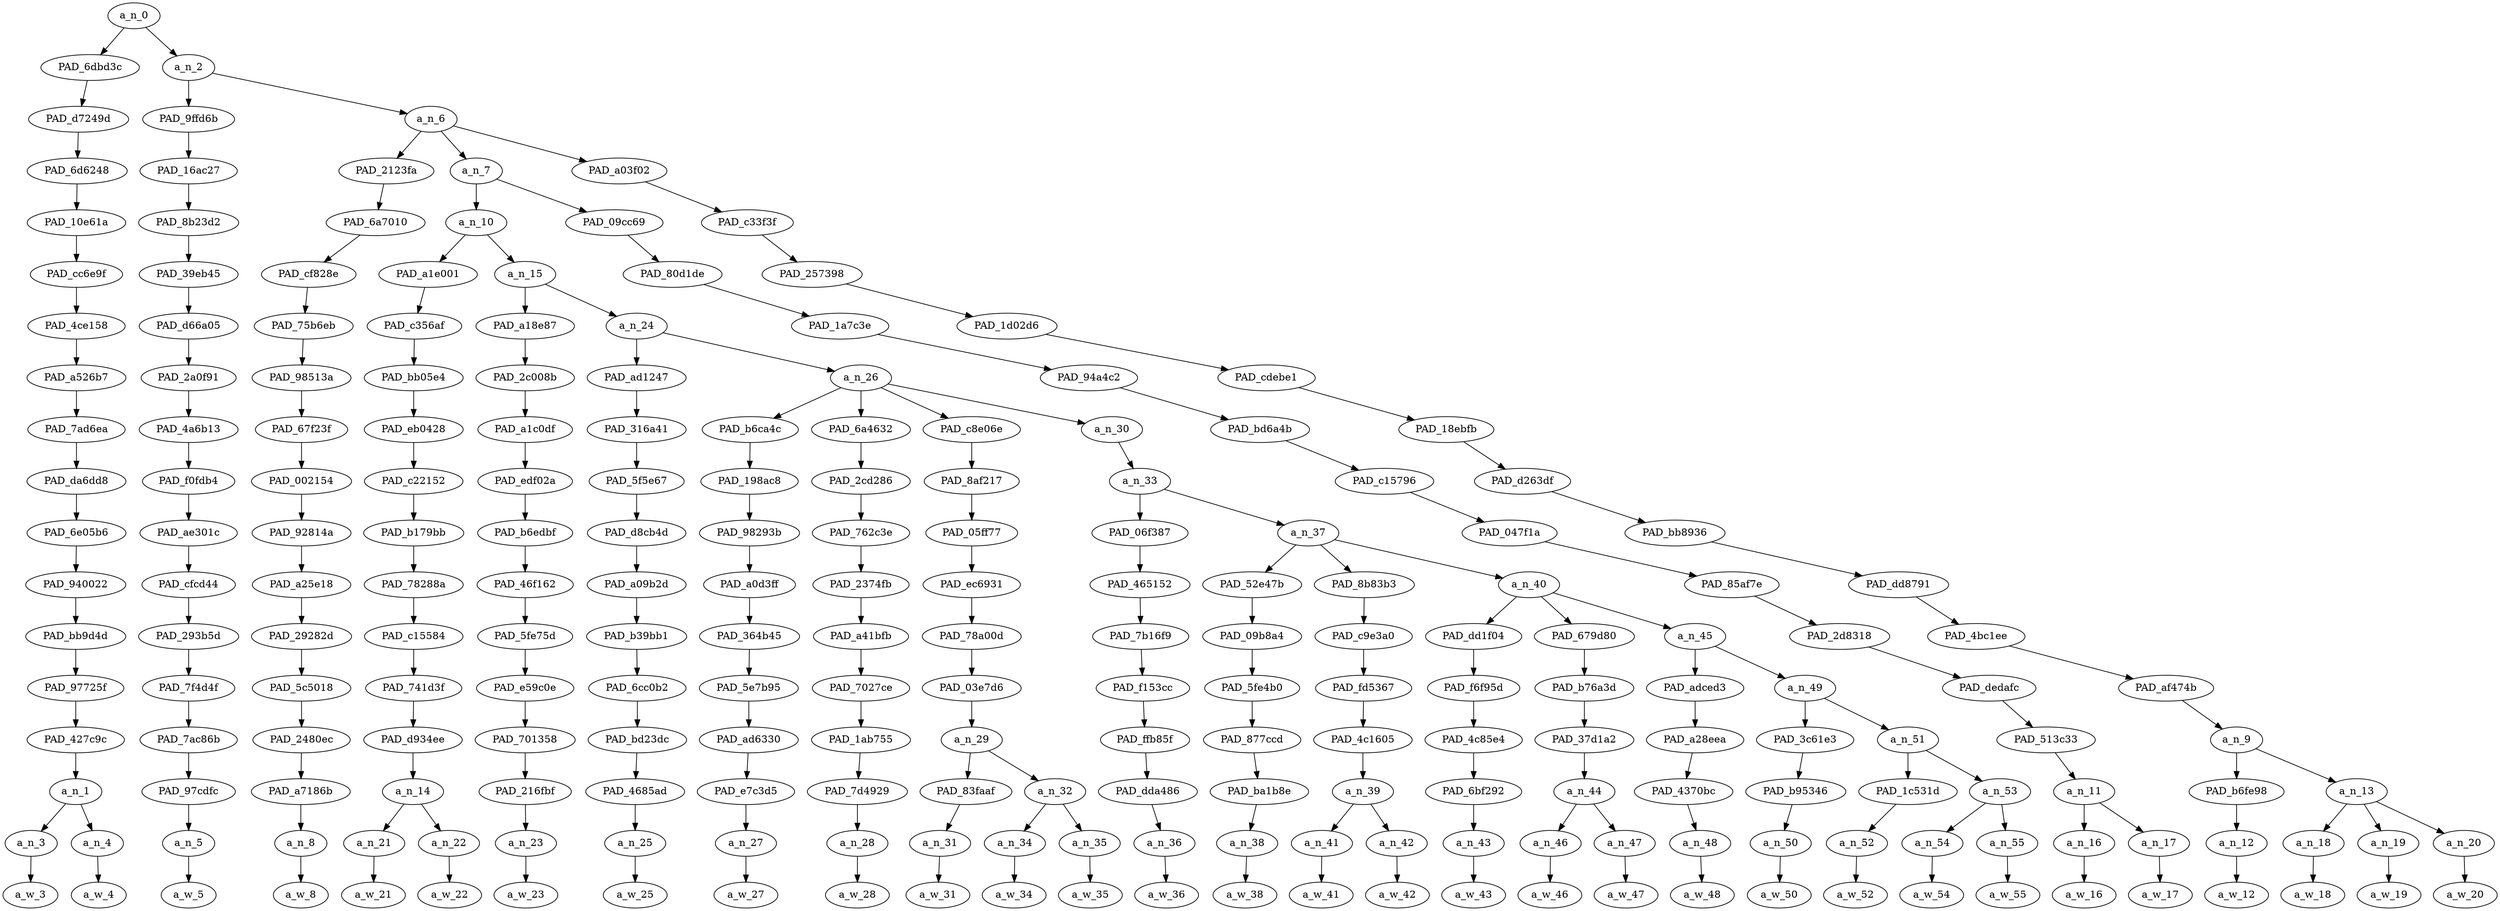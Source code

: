 strict digraph "" {
	a_n_0	[div_dir=-1,
		index=0,
		level=17,
		pos="6.476955837673611,17!",
		text_span="[0, 1, 2, 3, 4, 5, 6, 7, 8, 9, 10, 11, 12, 13, 14, 15, 16, 17, 18, 19, 20, 21, 22, 23, 24, 25, 26, 27, 28, 29, 30]",
		value=0.99999999];
	PAD_6dbd3c	[div_dir=-1,
		index=0,
		level=16,
		pos="0.5,16!",
		text_span="[0, 1]",
		value=0.08910646];
	a_n_0 -> PAD_6dbd3c;
	a_n_2	[div_dir=1,
		index=1,
		level=16,
		pos="12.453911675347221,16!",
		text_span="[2, 3, 4, 5, 6, 7, 8, 9, 10, 11, 12, 13, 14, 15, 16, 17, 18, 19, 20, 21, 22, 23, 24, 25, 26, 27, 28, 29, 30]",
		value=0.91086885];
	a_n_0 -> a_n_2;
	PAD_d7249d	[div_dir=-1,
		index=0,
		level=15,
		pos="0.5,15!",
		text_span="[0, 1]",
		value=0.08910646];
	PAD_6dbd3c -> PAD_d7249d;
	PAD_6d6248	[div_dir=-1,
		index=0,
		level=14,
		pos="0.5,14!",
		text_span="[0, 1]",
		value=0.08910646];
	PAD_d7249d -> PAD_6d6248;
	PAD_10e61a	[div_dir=-1,
		index=0,
		level=13,
		pos="0.5,13!",
		text_span="[0, 1]",
		value=0.08910646];
	PAD_6d6248 -> PAD_10e61a;
	PAD_cc6e9f	[div_dir=-1,
		index=0,
		level=12,
		pos="0.5,12!",
		text_span="[0, 1]",
		value=0.08910646];
	PAD_10e61a -> PAD_cc6e9f;
	PAD_4ce158	[div_dir=-1,
		index=0,
		level=11,
		pos="0.5,11!",
		text_span="[0, 1]",
		value=0.08910646];
	PAD_cc6e9f -> PAD_4ce158;
	PAD_a526b7	[div_dir=-1,
		index=0,
		level=10,
		pos="0.5,10!",
		text_span="[0, 1]",
		value=0.08910646];
	PAD_4ce158 -> PAD_a526b7;
	PAD_7ad6ea	[div_dir=-1,
		index=0,
		level=9,
		pos="0.5,9!",
		text_span="[0, 1]",
		value=0.08910646];
	PAD_a526b7 -> PAD_7ad6ea;
	PAD_da6dd8	[div_dir=-1,
		index=0,
		level=8,
		pos="0.5,8!",
		text_span="[0, 1]",
		value=0.08910646];
	PAD_7ad6ea -> PAD_da6dd8;
	PAD_6e05b6	[div_dir=-1,
		index=0,
		level=7,
		pos="0.5,7!",
		text_span="[0, 1]",
		value=0.08910646];
	PAD_da6dd8 -> PAD_6e05b6;
	PAD_940022	[div_dir=-1,
		index=0,
		level=6,
		pos="0.5,6!",
		text_span="[0, 1]",
		value=0.08910646];
	PAD_6e05b6 -> PAD_940022;
	PAD_bb9d4d	[div_dir=-1,
		index=0,
		level=5,
		pos="0.5,5!",
		text_span="[0, 1]",
		value=0.08910646];
	PAD_940022 -> PAD_bb9d4d;
	PAD_97725f	[div_dir=-1,
		index=0,
		level=4,
		pos="0.5,4!",
		text_span="[0, 1]",
		value=0.08910646];
	PAD_bb9d4d -> PAD_97725f;
	PAD_427c9c	[div_dir=-1,
		index=0,
		level=3,
		pos="0.5,3!",
		text_span="[0, 1]",
		value=0.08910646];
	PAD_97725f -> PAD_427c9c;
	a_n_1	[div_dir=-1,
		index=0,
		level=2,
		pos="0.5,2!",
		text_span="[0, 1]",
		value=0.08910646];
	PAD_427c9c -> a_n_1;
	a_n_3	[div_dir=-1,
		index=0,
		level=1,
		pos="0.0,1!",
		text_span="[0]",
		value=0.03735510];
	a_n_1 -> a_n_3;
	a_n_4	[div_dir=-1,
		index=1,
		level=1,
		pos="1.0,1!",
		text_span="[1]",
		value=0.05150477];
	a_n_1 -> a_n_4;
	a_w_3	[div_dir=0,
		index=0,
		level=0,
		pos="0,0!",
		text_span="[0]",
		value=andrew];
	a_n_3 -> a_w_3;
	a_w_4	[div_dir=0,
		index=1,
		level=0,
		pos="1,0!",
		text_span="[1]",
		value=anglin];
	a_n_4 -> a_w_4;
	PAD_9ffd6b	[div_dir=-1,
		index=1,
		level=15,
		pos="2.0,15!",
		text_span="[2]",
		value=0.03547868];
	a_n_2 -> PAD_9ffd6b;
	a_n_6	[div_dir=1,
		index=2,
		level=15,
		pos="22.907823350694443,15!",
		text_span="[3, 4, 5, 6, 7, 8, 9, 10, 11, 12, 13, 14, 15, 16, 17, 18, 19, 20, 21, 22, 23, 24, 25, 26, 27, 28, 29, 30]",
		value=0.87534077];
	a_n_2 -> a_n_6;
	PAD_16ac27	[div_dir=-1,
		index=1,
		level=14,
		pos="2.0,14!",
		text_span="[2]",
		value=0.03547868];
	PAD_9ffd6b -> PAD_16ac27;
	PAD_8b23d2	[div_dir=-1,
		index=1,
		level=13,
		pos="2.0,13!",
		text_span="[2]",
		value=0.03547868];
	PAD_16ac27 -> PAD_8b23d2;
	PAD_39eb45	[div_dir=-1,
		index=1,
		level=12,
		pos="2.0,12!",
		text_span="[2]",
		value=0.03547868];
	PAD_8b23d2 -> PAD_39eb45;
	PAD_d66a05	[div_dir=-1,
		index=1,
		level=11,
		pos="2.0,11!",
		text_span="[2]",
		value=0.03547868];
	PAD_39eb45 -> PAD_d66a05;
	PAD_2a0f91	[div_dir=-1,
		index=1,
		level=10,
		pos="2.0,10!",
		text_span="[2]",
		value=0.03547868];
	PAD_d66a05 -> PAD_2a0f91;
	PAD_4a6b13	[div_dir=-1,
		index=1,
		level=9,
		pos="2.0,9!",
		text_span="[2]",
		value=0.03547868];
	PAD_2a0f91 -> PAD_4a6b13;
	PAD_f0fdb4	[div_dir=-1,
		index=1,
		level=8,
		pos="2.0,8!",
		text_span="[2]",
		value=0.03547868];
	PAD_4a6b13 -> PAD_f0fdb4;
	PAD_ae301c	[div_dir=-1,
		index=1,
		level=7,
		pos="2.0,7!",
		text_span="[2]",
		value=0.03547868];
	PAD_f0fdb4 -> PAD_ae301c;
	PAD_cfcd44	[div_dir=-1,
		index=1,
		level=6,
		pos="2.0,6!",
		text_span="[2]",
		value=0.03547868];
	PAD_ae301c -> PAD_cfcd44;
	PAD_293b5d	[div_dir=-1,
		index=1,
		level=5,
		pos="2.0,5!",
		text_span="[2]",
		value=0.03547868];
	PAD_cfcd44 -> PAD_293b5d;
	PAD_7f4d4f	[div_dir=-1,
		index=1,
		level=4,
		pos="2.0,4!",
		text_span="[2]",
		value=0.03547868];
	PAD_293b5d -> PAD_7f4d4f;
	PAD_7ac86b	[div_dir=-1,
		index=1,
		level=3,
		pos="2.0,3!",
		text_span="[2]",
		value=0.03547868];
	PAD_7f4d4f -> PAD_7ac86b;
	PAD_97cdfc	[div_dir=-1,
		index=1,
		level=2,
		pos="2.0,2!",
		text_span="[2]",
		value=0.03547868];
	PAD_7ac86b -> PAD_97cdfc;
	a_n_5	[div_dir=-1,
		index=2,
		level=1,
		pos="2.0,1!",
		text_span="[2]",
		value=0.03547868];
	PAD_97cdfc -> a_n_5;
	a_w_5	[div_dir=0,
		index=2,
		level=0,
		pos="2,0!",
		text_span="[2]",
		value=wants];
	a_n_5 -> a_w_5;
	PAD_2123fa	[div_dir=1,
		index=3,
		level=14,
		pos="26.0,14!",
		text_span="[26]",
		value=0.02022785];
	a_n_6 -> PAD_2123fa;
	a_n_7	[div_dir=1,
		index=2,
		level=14,
		pos="14.723470052083332,14!",
		text_span="[3, 4, 5, 6, 7, 8, 9, 10, 11, 12, 13, 14, 15, 16, 17, 18, 19, 20, 21, 22, 23, 24, 25]",
		value=0.72158156];
	a_n_6 -> a_n_7;
	PAD_a03f02	[div_dir=-1,
		index=4,
		level=14,
		pos="28.0,14!",
		text_span="[27, 28, 29, 30]",
		value=0.13345405];
	a_n_6 -> PAD_a03f02;
	PAD_6a7010	[div_dir=1,
		index=4,
		level=13,
		pos="26.0,13!",
		text_span="[26]",
		value=0.02022785];
	PAD_2123fa -> PAD_6a7010;
	PAD_cf828e	[div_dir=1,
		index=5,
		level=12,
		pos="26.0,12!",
		text_span="[26]",
		value=0.02022785];
	PAD_6a7010 -> PAD_cf828e;
	PAD_75b6eb	[div_dir=1,
		index=6,
		level=11,
		pos="26.0,11!",
		text_span="[26]",
		value=0.02022785];
	PAD_cf828e -> PAD_75b6eb;
	PAD_98513a	[div_dir=1,
		index=7,
		level=10,
		pos="26.0,10!",
		text_span="[26]",
		value=0.02022785];
	PAD_75b6eb -> PAD_98513a;
	PAD_67f23f	[div_dir=1,
		index=10,
		level=9,
		pos="26.0,9!",
		text_span="[26]",
		value=0.02022785];
	PAD_98513a -> PAD_67f23f;
	PAD_002154	[div_dir=1,
		index=10,
		level=8,
		pos="26.0,8!",
		text_span="[26]",
		value=0.02022785];
	PAD_67f23f -> PAD_002154;
	PAD_92814a	[div_dir=1,
		index=11,
		level=7,
		pos="26.0,7!",
		text_span="[26]",
		value=0.02022785];
	PAD_002154 -> PAD_92814a;
	PAD_a25e18	[div_dir=1,
		index=13,
		level=6,
		pos="26.0,6!",
		text_span="[26]",
		value=0.02022785];
	PAD_92814a -> PAD_a25e18;
	PAD_29282d	[div_dir=1,
		index=15,
		level=5,
		pos="26.0,5!",
		text_span="[26]",
		value=0.02022785];
	PAD_a25e18 -> PAD_29282d;
	PAD_5c5018	[div_dir=1,
		index=16,
		level=4,
		pos="26.0,4!",
		text_span="[26]",
		value=0.02022785];
	PAD_29282d -> PAD_5c5018;
	PAD_2480ec	[div_dir=1,
		index=17,
		level=3,
		pos="26.0,3!",
		text_span="[26]",
		value=0.02022785];
	PAD_5c5018 -> PAD_2480ec;
	PAD_a7186b	[div_dir=1,
		index=19,
		level=2,
		pos="26.0,2!",
		text_span="[26]",
		value=0.02022785];
	PAD_2480ec -> PAD_a7186b;
	a_n_8	[div_dir=1,
		index=26,
		level=1,
		pos="26.0,1!",
		text_span="[26]",
		value=0.02022785];
	PAD_a7186b -> a_n_8;
	a_w_8	[div_dir=0,
		index=26,
		level=0,
		pos="26,0!",
		text_span="[26]",
		value=and1];
	a_n_8 -> a_w_8;
	a_n_10	[div_dir=1,
		index=2,
		level=13,
		pos="4.946940104166666,13!",
		text_span="[3, 4, 5, 6, 7, 8, 9, 10, 11, 12, 13, 14, 15, 16, 17, 18, 19, 20, 21, 22, 23]",
		value=0.64874377];
	a_n_7 -> a_n_10;
	PAD_09cc69	[div_dir=-1,
		index=3,
		level=13,
		pos="24.5,13!",
		text_span="[24, 25]",
		value=0.07274012];
	a_n_7 -> PAD_09cc69;
	PAD_a1e001	[div_dir=1,
		index=2,
		level=12,
		pos="3.5,12!",
		text_span="[3, 4]",
		value=0.10148099];
	a_n_10 -> PAD_a1e001;
	a_n_15	[div_dir=1,
		index=3,
		level=12,
		pos="6.393880208333333,12!",
		text_span="[5, 6, 7, 8, 9, 10, 11, 12, 13, 14, 15, 16, 17, 18, 19, 20, 21, 22, 23]",
		value=0.54714392];
	a_n_10 -> a_n_15;
	PAD_c356af	[div_dir=1,
		index=2,
		level=11,
		pos="3.5,11!",
		text_span="[3, 4]",
		value=0.10148099];
	PAD_a1e001 -> PAD_c356af;
	PAD_bb05e4	[div_dir=1,
		index=2,
		level=10,
		pos="3.5,10!",
		text_span="[3, 4]",
		value=0.10148099];
	PAD_c356af -> PAD_bb05e4;
	PAD_eb0428	[div_dir=1,
		index=2,
		level=9,
		pos="3.5,9!",
		text_span="[3, 4]",
		value=0.10148099];
	PAD_bb05e4 -> PAD_eb0428;
	PAD_c22152	[div_dir=1,
		index=2,
		level=8,
		pos="3.5,8!",
		text_span="[3, 4]",
		value=0.10148099];
	PAD_eb0428 -> PAD_c22152;
	PAD_b179bb	[div_dir=1,
		index=2,
		level=7,
		pos="3.5,7!",
		text_span="[3, 4]",
		value=0.10148099];
	PAD_c22152 -> PAD_b179bb;
	PAD_78288a	[div_dir=1,
		index=2,
		level=6,
		pos="3.5,6!",
		text_span="[3, 4]",
		value=0.10148099];
	PAD_b179bb -> PAD_78288a;
	PAD_c15584	[div_dir=1,
		index=2,
		level=5,
		pos="3.5,5!",
		text_span="[3, 4]",
		value=0.10148099];
	PAD_78288a -> PAD_c15584;
	PAD_741d3f	[div_dir=1,
		index=2,
		level=4,
		pos="3.5,4!",
		text_span="[3, 4]",
		value=0.10148099];
	PAD_c15584 -> PAD_741d3f;
	PAD_d934ee	[div_dir=1,
		index=2,
		level=3,
		pos="3.5,3!",
		text_span="[3, 4]",
		value=0.10148099];
	PAD_741d3f -> PAD_d934ee;
	a_n_14	[div_dir=1,
		index=2,
		level=2,
		pos="3.5,2!",
		text_span="[3, 4]",
		value=0.10148099];
	PAD_d934ee -> a_n_14;
	a_n_21	[div_dir=1,
		index=3,
		level=1,
		pos="3.0,1!",
		text_span="[3]",
		value=0.05677852];
	a_n_14 -> a_n_21;
	a_n_22	[div_dir=-1,
		index=4,
		level=1,
		pos="4.0,1!",
		text_span="[4]",
		value=0.04459168];
	a_n_14 -> a_n_22;
	a_w_21	[div_dir=0,
		index=3,
		level=0,
		pos="3,0!",
		text_span="[3]",
		value=white];
	a_n_21 -> a_w_21;
	a_w_22	[div_dir=0,
		index=4,
		level=0,
		pos="4,0!",
		text_span="[4]",
		value=women];
	a_n_22 -> a_w_22;
	PAD_a18e87	[div_dir=1,
		index=3,
		level=11,
		pos="5.0,11!",
		text_span="[5]",
		value=0.01780557];
	a_n_15 -> PAD_a18e87;
	a_n_24	[div_dir=1,
		index=4,
		level=11,
		pos="7.787760416666666,11!",
		text_span="[6, 7, 8, 9, 10, 11, 12, 13, 14, 15, 16, 17, 18, 19, 20, 21, 22, 23]",
		value=0.52924860];
	a_n_15 -> a_n_24;
	PAD_2c008b	[div_dir=1,
		index=3,
		level=10,
		pos="5.0,10!",
		text_span="[5]",
		value=0.01780557];
	PAD_a18e87 -> PAD_2c008b;
	PAD_a1c0df	[div_dir=1,
		index=3,
		level=9,
		pos="5.0,9!",
		text_span="[5]",
		value=0.01780557];
	PAD_2c008b -> PAD_a1c0df;
	PAD_edf02a	[div_dir=1,
		index=3,
		level=8,
		pos="5.0,8!",
		text_span="[5]",
		value=0.01780557];
	PAD_a1c0df -> PAD_edf02a;
	PAD_b6edbf	[div_dir=1,
		index=3,
		level=7,
		pos="5.0,7!",
		text_span="[5]",
		value=0.01780557];
	PAD_edf02a -> PAD_b6edbf;
	PAD_46f162	[div_dir=1,
		index=3,
		level=6,
		pos="5.0,6!",
		text_span="[5]",
		value=0.01780557];
	PAD_b6edbf -> PAD_46f162;
	PAD_5fe75d	[div_dir=1,
		index=3,
		level=5,
		pos="5.0,5!",
		text_span="[5]",
		value=0.01780557];
	PAD_46f162 -> PAD_5fe75d;
	PAD_e59c0e	[div_dir=1,
		index=3,
		level=4,
		pos="5.0,4!",
		text_span="[5]",
		value=0.01780557];
	PAD_5fe75d -> PAD_e59c0e;
	PAD_701358	[div_dir=1,
		index=3,
		level=3,
		pos="5.0,3!",
		text_span="[5]",
		value=0.01780557];
	PAD_e59c0e -> PAD_701358;
	PAD_216fbf	[div_dir=1,
		index=3,
		level=2,
		pos="5.0,2!",
		text_span="[5]",
		value=0.01780557];
	PAD_701358 -> PAD_216fbf;
	a_n_23	[div_dir=1,
		index=5,
		level=1,
		pos="5.0,1!",
		text_span="[5]",
		value=0.01780557];
	PAD_216fbf -> a_n_23;
	a_w_23	[div_dir=0,
		index=5,
		level=0,
		pos="5,0!",
		text_span="[5]",
		value=to];
	a_n_23 -> a_w_23;
	PAD_ad1247	[div_dir=-1,
		index=4,
		level=10,
		pos="6.0,10!",
		text_span="[6]",
		value=0.01728737];
	a_n_24 -> PAD_ad1247;
	a_n_26	[div_dir=1,
		index=5,
		level=10,
		pos="9.575520833333332,10!",
		text_span="[7, 8, 9, 10, 11, 12, 13, 14, 15, 16, 17, 18, 19, 20, 21, 22, 23]",
		value=0.51187399];
	a_n_24 -> a_n_26;
	PAD_316a41	[div_dir=-1,
		index=4,
		level=9,
		pos="6.0,9!",
		text_span="[6]",
		value=0.01728737];
	PAD_ad1247 -> PAD_316a41;
	PAD_5f5e67	[div_dir=-1,
		index=4,
		level=8,
		pos="6.0,8!",
		text_span="[6]",
		value=0.01728737];
	PAD_316a41 -> PAD_5f5e67;
	PAD_d8cb4d	[div_dir=-1,
		index=4,
		level=7,
		pos="6.0,7!",
		text_span="[6]",
		value=0.01728737];
	PAD_5f5e67 -> PAD_d8cb4d;
	PAD_a09b2d	[div_dir=-1,
		index=4,
		level=6,
		pos="6.0,6!",
		text_span="[6]",
		value=0.01728737];
	PAD_d8cb4d -> PAD_a09b2d;
	PAD_b39bb1	[div_dir=-1,
		index=4,
		level=5,
		pos="6.0,5!",
		text_span="[6]",
		value=0.01728737];
	PAD_a09b2d -> PAD_b39bb1;
	PAD_6cc0b2	[div_dir=-1,
		index=4,
		level=4,
		pos="6.0,4!",
		text_span="[6]",
		value=0.01728737];
	PAD_b39bb1 -> PAD_6cc0b2;
	PAD_bd23dc	[div_dir=-1,
		index=4,
		level=3,
		pos="6.0,3!",
		text_span="[6]",
		value=0.01728737];
	PAD_6cc0b2 -> PAD_bd23dc;
	PAD_4685ad	[div_dir=-1,
		index=4,
		level=2,
		pos="6.0,2!",
		text_span="[6]",
		value=0.01728737];
	PAD_bd23dc -> PAD_4685ad;
	a_n_25	[div_dir=-1,
		index=6,
		level=1,
		pos="6.0,1!",
		text_span="[6]",
		value=0.01728737];
	PAD_4685ad -> a_n_25;
	a_w_25	[div_dir=0,
		index=6,
		level=0,
		pos="6,0!",
		text_span="[6]",
		value=be];
	a_n_25 -> a_w_25;
	PAD_b6ca4c	[div_dir=-1,
		index=5,
		level=9,
		pos="7.0,9!",
		text_span="[7]",
		value=0.04169175];
	a_n_26 -> PAD_b6ca4c;
	PAD_6a4632	[div_dir=1,
		index=6,
		level=9,
		pos="8.0,9!",
		text_span="[8]",
		value=0.01811635];
	a_n_26 -> PAD_6a4632;
	PAD_c8e06e	[div_dir=-1,
		index=7,
		level=9,
		pos="9.75,9!",
		text_span="[9, 10, 11]",
		value=0.07569978];
	a_n_26 -> PAD_c8e06e;
	a_n_30	[div_dir=1,
		index=8,
		level=9,
		pos="13.552083333333332,9!",
		text_span="[12, 13, 14, 15, 16, 17, 18, 19, 20, 21, 22, 23]",
		value=0.37626512];
	a_n_26 -> a_n_30;
	PAD_198ac8	[div_dir=-1,
		index=5,
		level=8,
		pos="7.0,8!",
		text_span="[7]",
		value=0.04169175];
	PAD_b6ca4c -> PAD_198ac8;
	PAD_98293b	[div_dir=-1,
		index=5,
		level=7,
		pos="7.0,7!",
		text_span="[7]",
		value=0.04169175];
	PAD_198ac8 -> PAD_98293b;
	PAD_a0d3ff	[div_dir=-1,
		index=5,
		level=6,
		pos="7.0,6!",
		text_span="[7]",
		value=0.04169175];
	PAD_98293b -> PAD_a0d3ff;
	PAD_364b45	[div_dir=-1,
		index=5,
		level=5,
		pos="7.0,5!",
		text_span="[7]",
		value=0.04169175];
	PAD_a0d3ff -> PAD_364b45;
	PAD_5e7b95	[div_dir=-1,
		index=5,
		level=4,
		pos="7.0,4!",
		text_span="[7]",
		value=0.04169175];
	PAD_364b45 -> PAD_5e7b95;
	PAD_ad6330	[div_dir=-1,
		index=5,
		level=3,
		pos="7.0,3!",
		text_span="[7]",
		value=0.04169175];
	PAD_5e7b95 -> PAD_ad6330;
	PAD_e7c3d5	[div_dir=-1,
		index=5,
		level=2,
		pos="7.0,2!",
		text_span="[7]",
		value=0.04169175];
	PAD_ad6330 -> PAD_e7c3d5;
	a_n_27	[div_dir=-1,
		index=7,
		level=1,
		pos="7.0,1!",
		text_span="[7]",
		value=0.04169175];
	PAD_e7c3d5 -> a_n_27;
	a_w_27	[div_dir=0,
		index=7,
		level=0,
		pos="7,0!",
		text_span="[7]",
		value=raped];
	a_n_27 -> a_w_27;
	PAD_2cd286	[div_dir=1,
		index=6,
		level=8,
		pos="8.0,8!",
		text_span="[8]",
		value=0.01811635];
	PAD_6a4632 -> PAD_2cd286;
	PAD_762c3e	[div_dir=1,
		index=6,
		level=7,
		pos="8.0,7!",
		text_span="[8]",
		value=0.01811635];
	PAD_2cd286 -> PAD_762c3e;
	PAD_2374fb	[div_dir=1,
		index=6,
		level=6,
		pos="8.0,6!",
		text_span="[8]",
		value=0.01811635];
	PAD_762c3e -> PAD_2374fb;
	PAD_a41bfb	[div_dir=1,
		index=6,
		level=5,
		pos="8.0,5!",
		text_span="[8]",
		value=0.01811635];
	PAD_2374fb -> PAD_a41bfb;
	PAD_7027ce	[div_dir=1,
		index=6,
		level=4,
		pos="8.0,4!",
		text_span="[8]",
		value=0.01811635];
	PAD_a41bfb -> PAD_7027ce;
	PAD_1ab755	[div_dir=1,
		index=6,
		level=3,
		pos="8.0,3!",
		text_span="[8]",
		value=0.01811635];
	PAD_7027ce -> PAD_1ab755;
	PAD_7d4929	[div_dir=1,
		index=6,
		level=2,
		pos="8.0,2!",
		text_span="[8]",
		value=0.01811635];
	PAD_1ab755 -> PAD_7d4929;
	a_n_28	[div_dir=1,
		index=8,
		level=1,
		pos="8.0,1!",
		text_span="[8]",
		value=0.01811635];
	PAD_7d4929 -> a_n_28;
	a_w_28	[div_dir=0,
		index=8,
		level=0,
		pos="8,0!",
		text_span="[8]",
		value=and];
	a_n_28 -> a_w_28;
	PAD_8af217	[div_dir=-1,
		index=7,
		level=8,
		pos="9.75,8!",
		text_span="[9, 10, 11]",
		value=0.07569978];
	PAD_c8e06e -> PAD_8af217;
	PAD_05ff77	[div_dir=-1,
		index=7,
		level=7,
		pos="9.75,7!",
		text_span="[9, 10, 11]",
		value=0.07569978];
	PAD_8af217 -> PAD_05ff77;
	PAD_ec6931	[div_dir=-1,
		index=7,
		level=6,
		pos="9.75,6!",
		text_span="[9, 10, 11]",
		value=0.07569978];
	PAD_05ff77 -> PAD_ec6931;
	PAD_78a00d	[div_dir=-1,
		index=7,
		level=5,
		pos="9.75,5!",
		text_span="[9, 10, 11]",
		value=0.07569978];
	PAD_ec6931 -> PAD_78a00d;
	PAD_03e7d6	[div_dir=-1,
		index=7,
		level=4,
		pos="9.75,4!",
		text_span="[9, 10, 11]",
		value=0.07569978];
	PAD_78a00d -> PAD_03e7d6;
	a_n_29	[div_dir=-1,
		index=7,
		level=3,
		pos="9.75,3!",
		text_span="[9, 10, 11]",
		value=0.07569978];
	PAD_03e7d6 -> a_n_29;
	PAD_83faaf	[div_dir=-1,
		index=7,
		level=2,
		pos="9.0,2!",
		text_span="[9]",
		value=0.02594860];
	a_n_29 -> PAD_83faaf;
	a_n_32	[div_dir=-1,
		index=8,
		level=2,
		pos="10.5,2!",
		text_span="[10, 11]",
		value=0.04968853];
	a_n_29 -> a_n_32;
	a_n_31	[div_dir=-1,
		index=9,
		level=1,
		pos="9.0,1!",
		text_span="[9]",
		value=0.02594860];
	PAD_83faaf -> a_n_31;
	a_w_31	[div_dir=0,
		index=9,
		level=0,
		pos="9,0!",
		text_span="[9]",
		value=beaten];
	a_n_31 -> a_w_31;
	a_n_34	[div_dir=1,
		index=10,
		level=1,
		pos="10.0,1!",
		text_span="[10]",
		value=0.01940934];
	a_n_32 -> a_n_34;
	a_n_35	[div_dir=-1,
		index=11,
		level=1,
		pos="11.0,1!",
		text_span="[11]",
		value=0.03024010];
	a_n_32 -> a_n_35;
	a_w_34	[div_dir=0,
		index=10,
		level=0,
		pos="10,0!",
		text_span="[10]",
		value=into];
	a_n_34 -> a_w_34;
	a_w_35	[div_dir=0,
		index=11,
		level=0,
		pos="11,0!",
		text_span="[11]",
		value=submission];
	a_n_35 -> a_w_35;
	a_n_33	[div_dir=1,
		index=8,
		level=8,
		pos="13.552083333333332,8!",
		text_span="[12, 13, 14, 15, 16, 17, 18, 19, 20, 21, 22, 23]",
		value=0.37610667];
	a_n_30 -> a_n_33;
	PAD_06f387	[div_dir=-1,
		index=8,
		level=7,
		pos="12.0,7!",
		text_span="[12]",
		value=0.02093107];
	a_n_33 -> PAD_06f387;
	a_n_37	[div_dir=1,
		index=9,
		level=7,
		pos="15.104166666666666,7!",
		text_span="[13, 14, 15, 16, 17, 18, 19, 20, 21, 22, 23]",
		value=0.35501715];
	a_n_33 -> a_n_37;
	PAD_465152	[div_dir=-1,
		index=8,
		level=6,
		pos="12.0,6!",
		text_span="[12]",
		value=0.02093107];
	PAD_06f387 -> PAD_465152;
	PAD_7b16f9	[div_dir=-1,
		index=8,
		level=5,
		pos="12.0,5!",
		text_span="[12]",
		value=0.02093107];
	PAD_465152 -> PAD_7b16f9;
	PAD_f153cc	[div_dir=-1,
		index=8,
		level=4,
		pos="12.0,4!",
		text_span="[12]",
		value=0.02093107];
	PAD_7b16f9 -> PAD_f153cc;
	PAD_ffb85f	[div_dir=-1,
		index=8,
		level=3,
		pos="12.0,3!",
		text_span="[12]",
		value=0.02093107];
	PAD_f153cc -> PAD_ffb85f;
	PAD_dda486	[div_dir=-1,
		index=9,
		level=2,
		pos="12.0,2!",
		text_span="[12]",
		value=0.02093107];
	PAD_ffb85f -> PAD_dda486;
	a_n_36	[div_dir=-1,
		index=12,
		level=1,
		pos="12.0,1!",
		text_span="[12]",
		value=0.02093107];
	PAD_dda486 -> a_n_36;
	a_w_36	[div_dir=0,
		index=12,
		level=0,
		pos="12,0!",
		text_span="[12]",
		value=he];
	a_n_36 -> a_w_36;
	PAD_52e47b	[div_dir=1,
		index=9,
		level=6,
		pos="13.0,6!",
		text_span="[13]",
		value=0.01746269];
	a_n_37 -> PAD_52e47b;
	PAD_8b83b3	[div_dir=1,
		index=10,
		level=6,
		pos="14.5,6!",
		text_span="[14, 15]",
		value=0.04032849];
	a_n_37 -> PAD_8b83b3;
	a_n_40	[div_dir=1,
		index=11,
		level=6,
		pos="17.8125,6!",
		text_span="[16, 17, 18, 19, 20, 21, 22, 23]",
		value=0.29704235];
	a_n_37 -> a_n_40;
	PAD_09b8a4	[div_dir=1,
		index=9,
		level=5,
		pos="13.0,5!",
		text_span="[13]",
		value=0.01746269];
	PAD_52e47b -> PAD_09b8a4;
	PAD_5fe4b0	[div_dir=1,
		index=9,
		level=4,
		pos="13.0,4!",
		text_span="[13]",
		value=0.01746269];
	PAD_09b8a4 -> PAD_5fe4b0;
	PAD_877ccd	[div_dir=1,
		index=9,
		level=3,
		pos="13.0,3!",
		text_span="[13]",
		value=0.01746269];
	PAD_5fe4b0 -> PAD_877ccd;
	PAD_ba1b8e	[div_dir=1,
		index=10,
		level=2,
		pos="13.0,2!",
		text_span="[13]",
		value=0.01746269];
	PAD_877ccd -> PAD_ba1b8e;
	a_n_38	[div_dir=1,
		index=13,
		level=1,
		pos="13.0,1!",
		text_span="[13]",
		value=0.01746269];
	PAD_ba1b8e -> a_n_38;
	a_w_38	[div_dir=0,
		index=13,
		level=0,
		pos="13,0!",
		text_span="[13]",
		value=is];
	a_n_38 -> a_w_38;
	PAD_c9e3a0	[div_dir=1,
		index=10,
		level=5,
		pos="14.5,5!",
		text_span="[14, 15]",
		value=0.04032849];
	PAD_8b83b3 -> PAD_c9e3a0;
	PAD_fd5367	[div_dir=1,
		index=10,
		level=4,
		pos="14.5,4!",
		text_span="[14, 15]",
		value=0.04032849];
	PAD_c9e3a0 -> PAD_fd5367;
	PAD_4c1605	[div_dir=1,
		index=10,
		level=3,
		pos="14.5,3!",
		text_span="[14, 15]",
		value=0.04032849];
	PAD_fd5367 -> PAD_4c1605;
	a_n_39	[div_dir=1,
		index=11,
		level=2,
		pos="14.5,2!",
		text_span="[14, 15]",
		value=0.04032849];
	PAD_4c1605 -> a_n_39;
	a_n_41	[div_dir=1,
		index=14,
		level=1,
		pos="14.0,1!",
		text_span="[14]",
		value=0.01378101];
	a_n_39 -> a_n_41;
	a_n_42	[div_dir=-1,
		index=15,
		level=1,
		pos="15.0,1!",
		text_span="[15]",
		value=0.02651891];
	a_n_39 -> a_n_42;
	a_w_41	[div_dir=0,
		index=14,
		level=0,
		pos="14,0!",
		text_span="[14]",
		value=just];
	a_n_41 -> a_w_41;
	a_w_42	[div_dir=0,
		index=15,
		level=0,
		pos="15,0!",
		text_span="[15]",
		value=gross];
	a_n_42 -> a_w_42;
	PAD_dd1f04	[div_dir=1,
		index=11,
		level=5,
		pos="16.0,5!",
		text_span="[16]",
		value=0.01612589];
	a_n_40 -> PAD_dd1f04;
	PAD_679d80	[div_dir=-1,
		index=12,
		level=5,
		pos="17.5,5!",
		text_span="[17, 18]",
		value=0.03085508];
	a_n_40 -> PAD_679d80;
	a_n_45	[div_dir=1,
		index=13,
		level=5,
		pos="19.9375,5!",
		text_span="[19, 20, 21, 22, 23]",
		value=0.24986888];
	a_n_40 -> a_n_45;
	PAD_f6f95d	[div_dir=1,
		index=11,
		level=4,
		pos="16.0,4!",
		text_span="[16]",
		value=0.01612589];
	PAD_dd1f04 -> PAD_f6f95d;
	PAD_4c85e4	[div_dir=1,
		index=11,
		level=3,
		pos="16.0,3!",
		text_span="[16]",
		value=0.01612589];
	PAD_f6f95d -> PAD_4c85e4;
	PAD_6bf292	[div_dir=1,
		index=12,
		level=2,
		pos="16.0,2!",
		text_span="[16]",
		value=0.01612589];
	PAD_4c85e4 -> PAD_6bf292;
	a_n_43	[div_dir=1,
		index=16,
		level=1,
		pos="16.0,1!",
		text_span="[16]",
		value=0.01612589];
	PAD_6bf292 -> a_n_43;
	a_w_43	[div_dir=0,
		index=16,
		level=0,
		pos="16,0!",
		text_span="[16]",
		value=being];
	a_n_43 -> a_w_43;
	PAD_b76a3d	[div_dir=-1,
		index=12,
		level=4,
		pos="17.5,4!",
		text_span="[17, 18]",
		value=0.03085508];
	PAD_679d80 -> PAD_b76a3d;
	PAD_37d1a2	[div_dir=-1,
		index=12,
		level=3,
		pos="17.5,3!",
		text_span="[17, 18]",
		value=0.03085508];
	PAD_b76a3d -> PAD_37d1a2;
	a_n_44	[div_dir=-1,
		index=13,
		level=2,
		pos="17.5,2!",
		text_span="[17, 18]",
		value=0.03085508];
	PAD_37d1a2 -> a_n_44;
	a_n_46	[div_dir=-1,
		index=17,
		level=1,
		pos="17.0,1!",
		text_span="[17]",
		value=0.01599158];
	a_n_44 -> a_n_46;
	a_n_47	[div_dir=-1,
		index=18,
		level=1,
		pos="18.0,1!",
		text_span="[18]",
		value=0.01481810];
	a_n_44 -> a_n_47;
	a_w_46	[div_dir=0,
		index=17,
		level=0,
		pos="17,0!",
		text_span="[17]",
		value=out];
	a_n_46 -> a_w_46;
	a_w_47	[div_dir=0,
		index=18,
		level=0,
		pos="18,0!",
		text_span="[18]",
		value=there];
	a_n_47 -> a_w_47;
	PAD_adced3	[div_dir=-1,
		index=13,
		level=4,
		pos="19.0,4!",
		text_span="[19]",
		value=0.01686554];
	a_n_45 -> PAD_adced3;
	a_n_49	[div_dir=1,
		index=14,
		level=4,
		pos="20.875,4!",
		text_span="[20, 21, 22, 23]",
		value=0.23274303];
	a_n_45 -> a_n_49;
	PAD_a28eea	[div_dir=-1,
		index=13,
		level=3,
		pos="19.0,3!",
		text_span="[19]",
		value=0.01686554];
	PAD_adced3 -> PAD_a28eea;
	PAD_4370bc	[div_dir=-1,
		index=14,
		level=2,
		pos="19.0,2!",
		text_span="[19]",
		value=0.01686554];
	PAD_a28eea -> PAD_4370bc;
	a_n_48	[div_dir=-1,
		index=19,
		level=1,
		pos="19.0,1!",
		text_span="[19]",
		value=0.01686554];
	PAD_4370bc -> a_n_48;
	a_w_48	[div_dir=0,
		index=19,
		level=0,
		pos="19,0!",
		text_span="[19]",
		value=just1];
	a_n_48 -> a_w_48;
	PAD_3c61e3	[div_dir=1,
		index=14,
		level=3,
		pos="20.0,3!",
		text_span="[20]",
		value=0.01730454];
	a_n_49 -> PAD_3c61e3;
	a_n_51	[div_dir=1,
		index=15,
		level=3,
		pos="21.75,3!",
		text_span="[21, 22, 23]",
		value=0.21513916];
	a_n_49 -> a_n_51;
	PAD_b95346	[div_dir=1,
		index=15,
		level=2,
		pos="20.0,2!",
		text_span="[20]",
		value=0.01730454];
	PAD_3c61e3 -> PAD_b95346;
	a_n_50	[div_dir=1,
		index=20,
		level=1,
		pos="20.0,1!",
		text_span="[20]",
		value=0.01730454];
	PAD_b95346 -> a_n_50;
	a_w_50	[div_dir=0,
		index=20,
		level=0,
		pos="20,0!",
		text_span="[20]",
		value=to1];
	a_n_50 -> a_w_50;
	PAD_1c531d	[div_dir=-1,
		index=16,
		level=2,
		pos="21.0,2!",
		text_span="[21]",
		value=0.03510852];
	a_n_51 -> PAD_1c531d;
	a_n_53	[div_dir=1,
		index=17,
		level=2,
		pos="22.5,2!",
		text_span="[22, 23]",
		value=0.17972057];
	a_n_51 -> a_n_53;
	a_n_52	[div_dir=-1,
		index=21,
		level=1,
		pos="21.0,1!",
		text_span="[21]",
		value=0.03510852];
	PAD_1c531d -> a_n_52;
	a_w_52	[div_dir=0,
		index=21,
		level=0,
		pos="21,0!",
		text_span="[21]",
		value=shock];
	a_n_52 -> a_w_52;
	a_n_54	[div_dir=1,
		index=22,
		level=1,
		pos="22.0,1!",
		text_span="[22]",
		value=0.04986241];
	a_n_53 -> a_n_54;
	a_n_55	[div_dir=1,
		index=23,
		level=1,
		pos="23.0,1!",
		text_span="[23]",
		value=0.12947641];
	a_n_53 -> a_n_55;
	a_w_54	[div_dir=0,
		index=22,
		level=0,
		pos="22,0!",
		text_span="[22]",
		value=white1];
	a_n_54 -> a_w_54;
	a_w_55	[div_dir=0,
		index=23,
		level=0,
		pos="23,0!",
		text_span="[23]",
		value=sharia];
	a_n_55 -> a_w_55;
	PAD_80d1de	[div_dir=-1,
		index=4,
		level=12,
		pos="24.5,12!",
		text_span="[24, 25]",
		value=0.07274012];
	PAD_09cc69 -> PAD_80d1de;
	PAD_1a7c3e	[div_dir=-1,
		index=5,
		level=11,
		pos="24.5,11!",
		text_span="[24, 25]",
		value=0.07274012];
	PAD_80d1de -> PAD_1a7c3e;
	PAD_94a4c2	[div_dir=-1,
		index=6,
		level=10,
		pos="24.5,10!",
		text_span="[24, 25]",
		value=0.07274012];
	PAD_1a7c3e -> PAD_94a4c2;
	PAD_bd6a4b	[div_dir=-1,
		index=9,
		level=9,
		pos="24.5,9!",
		text_span="[24, 25]",
		value=0.07274012];
	PAD_94a4c2 -> PAD_bd6a4b;
	PAD_c15796	[div_dir=-1,
		index=9,
		level=8,
		pos="24.5,8!",
		text_span="[24, 25]",
		value=0.07274012];
	PAD_bd6a4b -> PAD_c15796;
	PAD_047f1a	[div_dir=-1,
		index=10,
		level=7,
		pos="24.5,7!",
		text_span="[24, 25]",
		value=0.07274012];
	PAD_c15796 -> PAD_047f1a;
	PAD_85af7e	[div_dir=-1,
		index=12,
		level=6,
		pos="24.5,6!",
		text_span="[24, 25]",
		value=0.07274012];
	PAD_047f1a -> PAD_85af7e;
	PAD_2d8318	[div_dir=-1,
		index=14,
		level=5,
		pos="24.5,5!",
		text_span="[24, 25]",
		value=0.07274012];
	PAD_85af7e -> PAD_2d8318;
	PAD_dedafc	[div_dir=-1,
		index=15,
		level=4,
		pos="24.5,4!",
		text_span="[24, 25]",
		value=0.07274012];
	PAD_2d8318 -> PAD_dedafc;
	PAD_513c33	[div_dir=-1,
		index=16,
		level=3,
		pos="24.5,3!",
		text_span="[24, 25]",
		value=0.07274012];
	PAD_dedafc -> PAD_513c33;
	a_n_11	[div_dir=-1,
		index=18,
		level=2,
		pos="24.5,2!",
		text_span="[24, 25]",
		value=0.07274012];
	PAD_513c33 -> a_n_11;
	a_n_16	[div_dir=1,
		index=24,
		level=1,
		pos="24.0,1!",
		text_span="[24]",
		value=0.02891576];
	a_n_11 -> a_n_16;
	a_n_17	[div_dir=-1,
		index=25,
		level=1,
		pos="25.0,1!",
		text_span="[25]",
		value=0.04376724];
	a_n_11 -> a_n_17;
	a_w_16	[div_dir=0,
		index=24,
		level=0,
		pos="24,0!",
		text_span="[24]",
		value=is1];
	a_n_16 -> a_w_16;
	a_w_17	[div_dir=0,
		index=25,
		level=0,
		pos="25,0!",
		text_span="[25]",
		value=cancer];
	a_n_17 -> a_w_17;
	PAD_c33f3f	[div_dir=-1,
		index=5,
		level=13,
		pos="28.0,13!",
		text_span="[27, 28, 29, 30]",
		value=0.13345405];
	PAD_a03f02 -> PAD_c33f3f;
	PAD_257398	[div_dir=-1,
		index=6,
		level=12,
		pos="28.0,12!",
		text_span="[27, 28, 29, 30]",
		value=0.13345405];
	PAD_c33f3f -> PAD_257398;
	PAD_1d02d6	[div_dir=-1,
		index=7,
		level=11,
		pos="28.0,11!",
		text_span="[27, 28, 29, 30]",
		value=0.13345405];
	PAD_257398 -> PAD_1d02d6;
	PAD_cdebe1	[div_dir=-1,
		index=8,
		level=10,
		pos="28.0,10!",
		text_span="[27, 28, 29, 30]",
		value=0.13345405];
	PAD_1d02d6 -> PAD_cdebe1;
	PAD_18ebfb	[div_dir=-1,
		index=11,
		level=9,
		pos="28.0,9!",
		text_span="[27, 28, 29, 30]",
		value=0.13345405];
	PAD_cdebe1 -> PAD_18ebfb;
	PAD_d263df	[div_dir=-1,
		index=11,
		level=8,
		pos="28.0,8!",
		text_span="[27, 28, 29, 30]",
		value=0.13345405];
	PAD_18ebfb -> PAD_d263df;
	PAD_bb8936	[div_dir=-1,
		index=12,
		level=7,
		pos="28.0,7!",
		text_span="[27, 28, 29, 30]",
		value=0.13345405];
	PAD_d263df -> PAD_bb8936;
	PAD_dd8791	[div_dir=-1,
		index=14,
		level=6,
		pos="28.0,6!",
		text_span="[27, 28, 29, 30]",
		value=0.13345405];
	PAD_bb8936 -> PAD_dd8791;
	PAD_4bc1ee	[div_dir=-1,
		index=16,
		level=5,
		pos="28.0,5!",
		text_span="[27, 28, 29, 30]",
		value=0.13345405];
	PAD_dd8791 -> PAD_4bc1ee;
	PAD_af474b	[div_dir=-1,
		index=17,
		level=4,
		pos="28.0,4!",
		text_span="[27, 28, 29, 30]",
		value=0.13345405];
	PAD_4bc1ee -> PAD_af474b;
	a_n_9	[div_dir=-1,
		index=18,
		level=3,
		pos="28.0,3!",
		text_span="[27, 28, 29, 30]",
		value=0.13345405];
	PAD_af474b -> a_n_9;
	PAD_b6fe98	[div_dir=-1,
		index=20,
		level=2,
		pos="27.0,2!",
		text_span="[27]",
		value=0.02372423];
	a_n_9 -> PAD_b6fe98;
	a_n_13	[div_dir=1,
		index=21,
		level=2,
		pos="29.0,2!",
		text_span="[28, 29, 30]",
		value=0.10967855];
	a_n_9 -> a_n_13;
	a_n_12	[div_dir=-1,
		index=27,
		level=1,
		pos="27.0,1!",
		text_span="[27]",
		value=0.02372423];
	PAD_b6fe98 -> a_n_12;
	a_w_12	[div_dir=0,
		index=27,
		level=0,
		pos="27,0!",
		text_span="[27]",
		value=must];
	a_n_12 -> a_w_12;
	a_n_18	[div_dir=1,
		index=28,
		level=1,
		pos="28.0,1!",
		text_span="[28]",
		value=0.01445685];
	a_n_13 -> a_n_18;
	a_n_19	[div_dir=1,
		index=29,
		level=1,
		pos="29.0,1!",
		text_span="[29]",
		value=0.06378977];
	a_n_13 -> a_n_19;
	a_n_20	[div_dir=-1,
		index=30,
		level=1,
		pos="30.0,1!",
		text_span="[30]",
		value=0.03142763];
	a_n_13 -> a_n_20;
	a_w_18	[div_dir=0,
		index=28,
		level=0,
		pos="28,0!",
		text_span="[28]",
		value=be1];
	a_n_18 -> a_w_18;
	a_w_19	[div_dir=0,
		index=29,
		level=0,
		pos="29,0!",
		text_span="[29]",
		value=vehemently];
	a_n_19 -> a_w_19;
	a_w_20	[div_dir=0,
		index=30,
		level=0,
		pos="30,0!",
		text_span="[30]",
		value=denounced];
	a_n_20 -> a_w_20;
}
